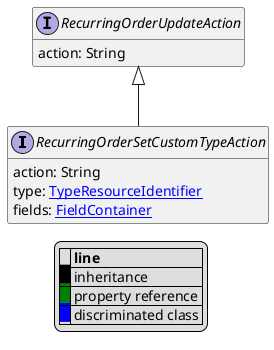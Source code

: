 @startuml

hide empty fields
hide empty methods
legend
|= |= line |
|<back:black>   </back>| inheritance |
|<back:green>   </back>| property reference |
|<back:blue>   </back>| discriminated class |
endlegend
interface RecurringOrderSetCustomTypeAction [[RecurringOrderSetCustomTypeAction.svg]] extends RecurringOrderUpdateAction {
    action: String
    type: [[TypeResourceIdentifier.svg TypeResourceIdentifier]]
    fields: [[FieldContainer.svg FieldContainer]]
}
interface RecurringOrderUpdateAction [[RecurringOrderUpdateAction.svg]]  {
    action: String
}





@enduml
